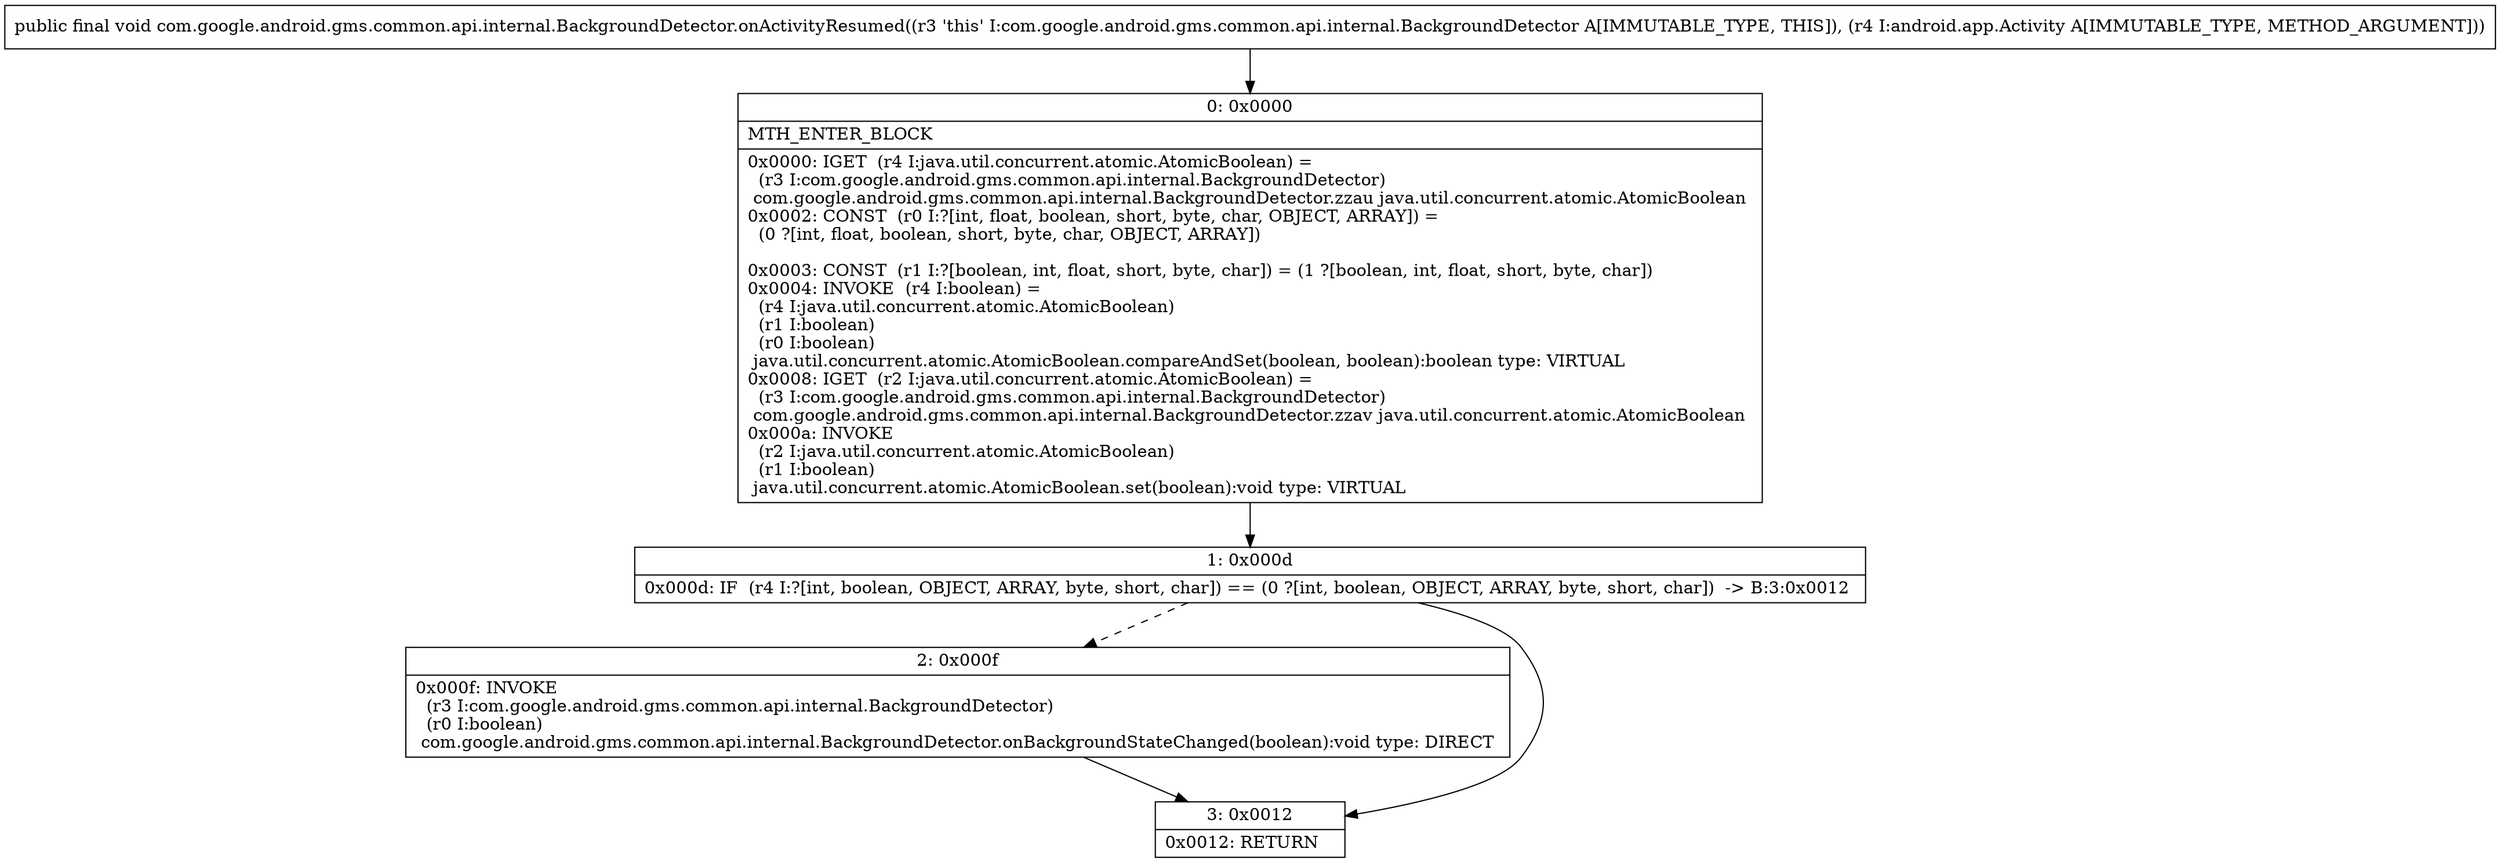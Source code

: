 digraph "CFG forcom.google.android.gms.common.api.internal.BackgroundDetector.onActivityResumed(Landroid\/app\/Activity;)V" {
Node_0 [shape=record,label="{0\:\ 0x0000|MTH_ENTER_BLOCK\l|0x0000: IGET  (r4 I:java.util.concurrent.atomic.AtomicBoolean) = \l  (r3 I:com.google.android.gms.common.api.internal.BackgroundDetector)\l com.google.android.gms.common.api.internal.BackgroundDetector.zzau java.util.concurrent.atomic.AtomicBoolean \l0x0002: CONST  (r0 I:?[int, float, boolean, short, byte, char, OBJECT, ARRAY]) = \l  (0 ?[int, float, boolean, short, byte, char, OBJECT, ARRAY])\l \l0x0003: CONST  (r1 I:?[boolean, int, float, short, byte, char]) = (1 ?[boolean, int, float, short, byte, char]) \l0x0004: INVOKE  (r4 I:boolean) = \l  (r4 I:java.util.concurrent.atomic.AtomicBoolean)\l  (r1 I:boolean)\l  (r0 I:boolean)\l java.util.concurrent.atomic.AtomicBoolean.compareAndSet(boolean, boolean):boolean type: VIRTUAL \l0x0008: IGET  (r2 I:java.util.concurrent.atomic.AtomicBoolean) = \l  (r3 I:com.google.android.gms.common.api.internal.BackgroundDetector)\l com.google.android.gms.common.api.internal.BackgroundDetector.zzav java.util.concurrent.atomic.AtomicBoolean \l0x000a: INVOKE  \l  (r2 I:java.util.concurrent.atomic.AtomicBoolean)\l  (r1 I:boolean)\l java.util.concurrent.atomic.AtomicBoolean.set(boolean):void type: VIRTUAL \l}"];
Node_1 [shape=record,label="{1\:\ 0x000d|0x000d: IF  (r4 I:?[int, boolean, OBJECT, ARRAY, byte, short, char]) == (0 ?[int, boolean, OBJECT, ARRAY, byte, short, char])  \-\> B:3:0x0012 \l}"];
Node_2 [shape=record,label="{2\:\ 0x000f|0x000f: INVOKE  \l  (r3 I:com.google.android.gms.common.api.internal.BackgroundDetector)\l  (r0 I:boolean)\l com.google.android.gms.common.api.internal.BackgroundDetector.onBackgroundStateChanged(boolean):void type: DIRECT \l}"];
Node_3 [shape=record,label="{3\:\ 0x0012|0x0012: RETURN   \l}"];
MethodNode[shape=record,label="{public final void com.google.android.gms.common.api.internal.BackgroundDetector.onActivityResumed((r3 'this' I:com.google.android.gms.common.api.internal.BackgroundDetector A[IMMUTABLE_TYPE, THIS]), (r4 I:android.app.Activity A[IMMUTABLE_TYPE, METHOD_ARGUMENT])) }"];
MethodNode -> Node_0;
Node_0 -> Node_1;
Node_1 -> Node_2[style=dashed];
Node_1 -> Node_3;
Node_2 -> Node_3;
}

